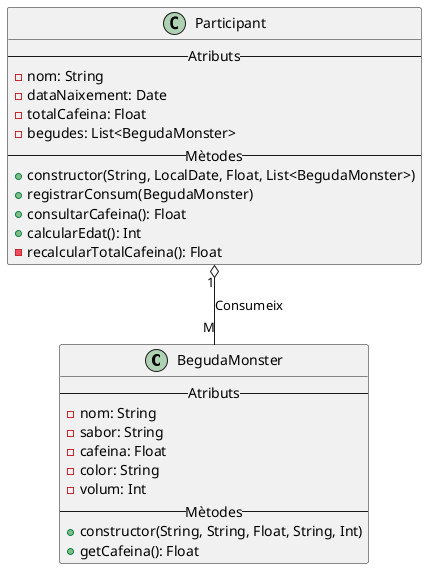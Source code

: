 @startuml
'https://plantuml.com/class-diagram

class BegudaMonster {
    -- Atributs --
    - nom: String
    - sabor: String
    - cafeina: Float
    - color: String
    - volum: Int
    -- Mètodes --
    + constructor(String, String, Float, String, Int)
    + getCafeina(): Float
}

class Participant {
    -- Atributs --
    - nom: String
    - dataNaixement: Date
    - totalCafeina: Float
    - begudes: List<BegudaMonster>
    -- Mètodes --
    + constructor(String, LocalDate, Float, List<BegudaMonster>)
    + registrarConsum(BegudaMonster)
    + consultarCafeina(): Float
    + calcularEdat(): Int
    - recalcularTotalCafeina(): Float
}
Participant "1" o-down- "M" BegudaMonster: Consumeix

@enduml